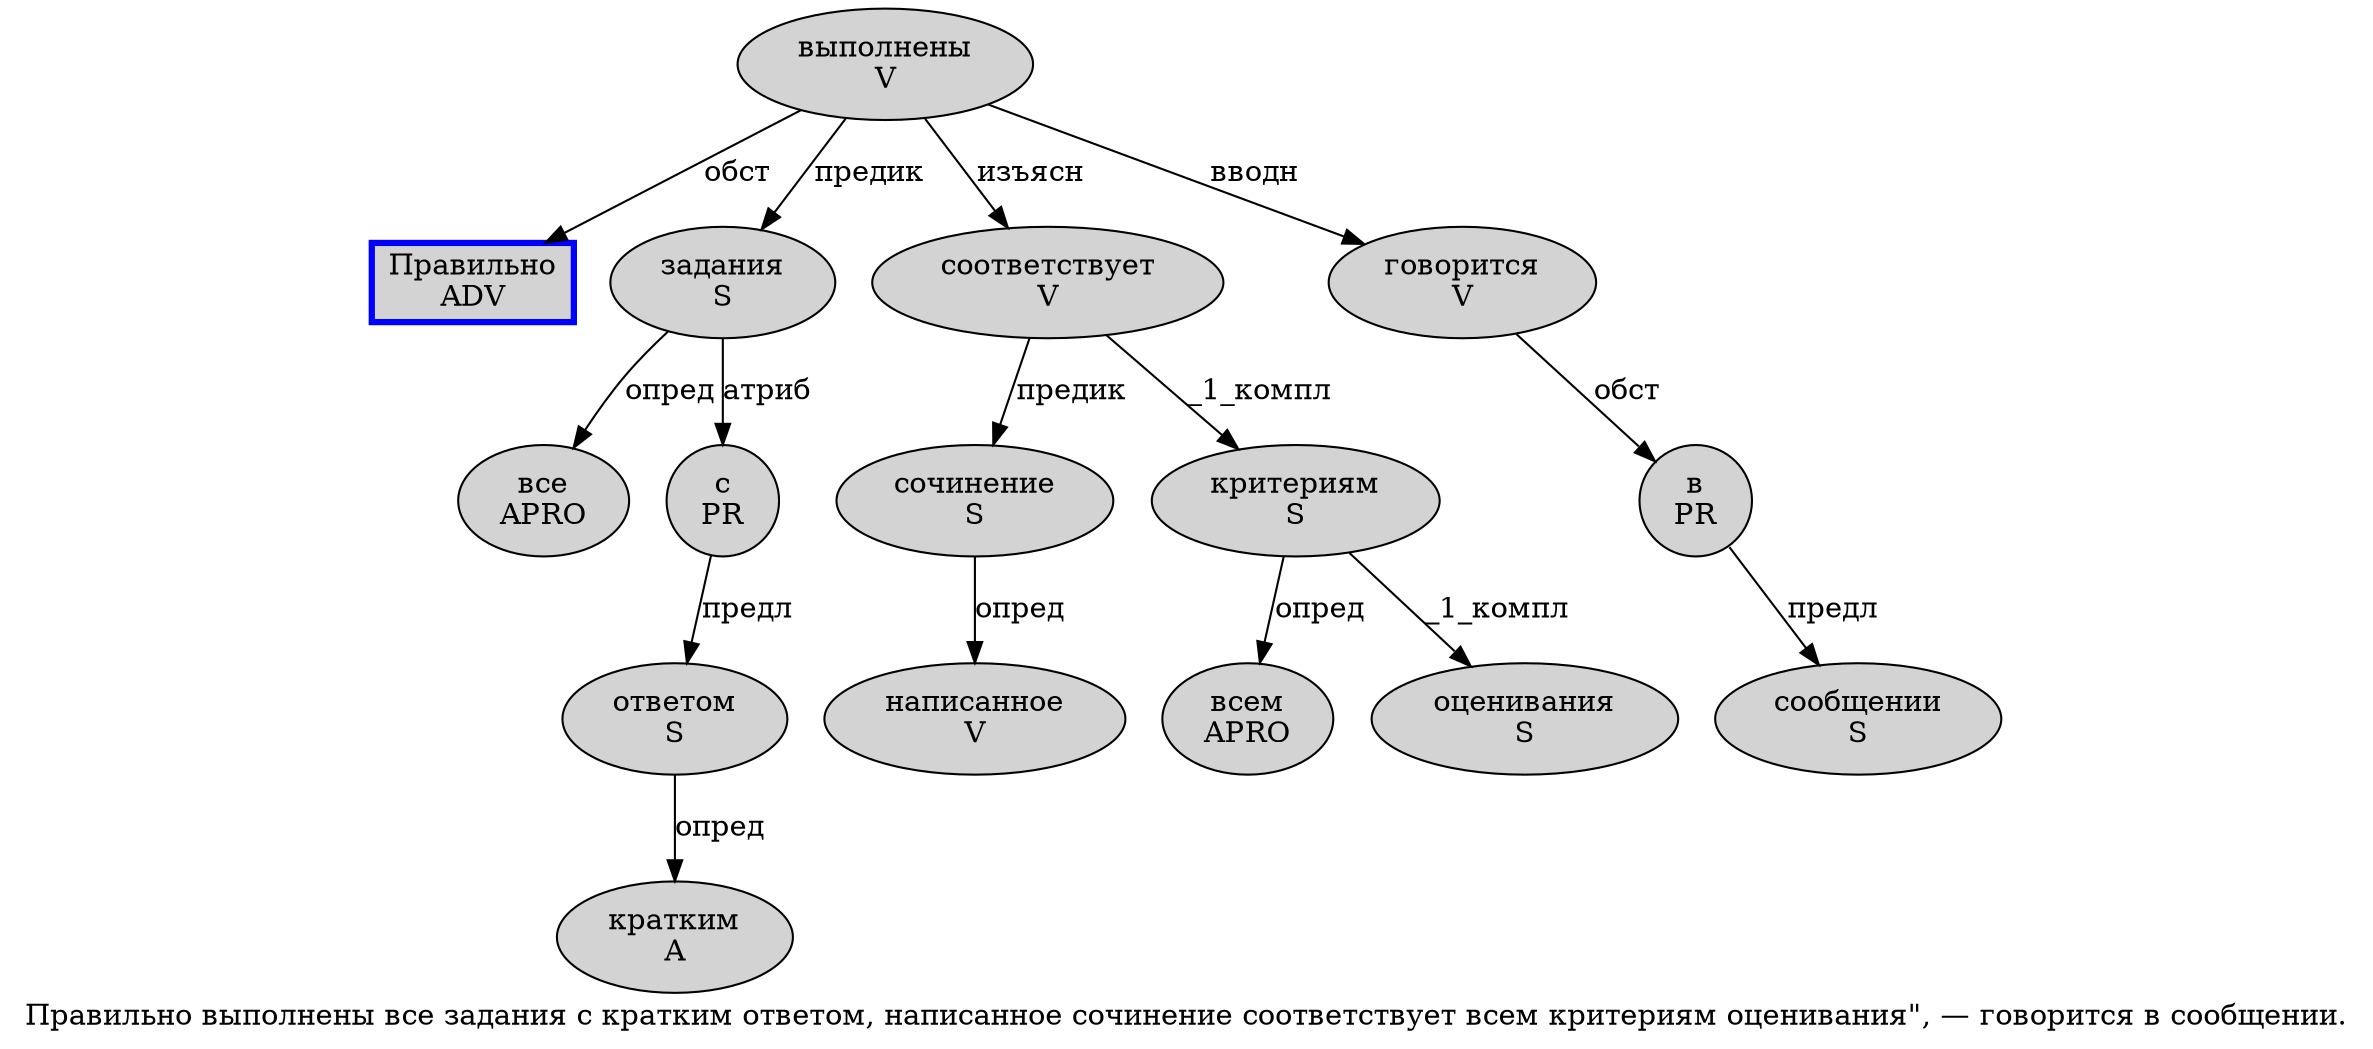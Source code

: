 digraph SENTENCE_450 {
	graph [label="Правильно выполнены все задания с кратким ответом, написанное сочинение соответствует всем критериям оценивания\", — говорится в сообщении."]
	node [style=filled]
		0 [label="Правильно
ADV" color=blue fillcolor=lightgray penwidth=3 shape=box]
		1 [label="выполнены
V" color="" fillcolor=lightgray penwidth=1 shape=ellipse]
		2 [label="все
APRO" color="" fillcolor=lightgray penwidth=1 shape=ellipse]
		3 [label="задания
S" color="" fillcolor=lightgray penwidth=1 shape=ellipse]
		4 [label="с
PR" color="" fillcolor=lightgray penwidth=1 shape=ellipse]
		5 [label="кратким
A" color="" fillcolor=lightgray penwidth=1 shape=ellipse]
		6 [label="ответом
S" color="" fillcolor=lightgray penwidth=1 shape=ellipse]
		8 [label="написанное
V" color="" fillcolor=lightgray penwidth=1 shape=ellipse]
		9 [label="сочинение
S" color="" fillcolor=lightgray penwidth=1 shape=ellipse]
		10 [label="соответствует
V" color="" fillcolor=lightgray penwidth=1 shape=ellipse]
		11 [label="всем
APRO" color="" fillcolor=lightgray penwidth=1 shape=ellipse]
		12 [label="критериям
S" color="" fillcolor=lightgray penwidth=1 shape=ellipse]
		13 [label="оценивания
S" color="" fillcolor=lightgray penwidth=1 shape=ellipse]
		17 [label="говорится
V" color="" fillcolor=lightgray penwidth=1 shape=ellipse]
		18 [label="в
PR" color="" fillcolor=lightgray penwidth=1 shape=ellipse]
		19 [label="сообщении
S" color="" fillcolor=lightgray penwidth=1 shape=ellipse]
			1 -> 0 [label="обст"]
			1 -> 3 [label="предик"]
			1 -> 10 [label="изъясн"]
			1 -> 17 [label="вводн"]
			18 -> 19 [label="предл"]
			10 -> 9 [label="предик"]
			10 -> 12 [label="_1_компл"]
			17 -> 18 [label="обст"]
			9 -> 8 [label="опред"]
			12 -> 11 [label="опред"]
			12 -> 13 [label="_1_компл"]
			4 -> 6 [label="предл"]
			6 -> 5 [label="опред"]
			3 -> 2 [label="опред"]
			3 -> 4 [label="атриб"]
}